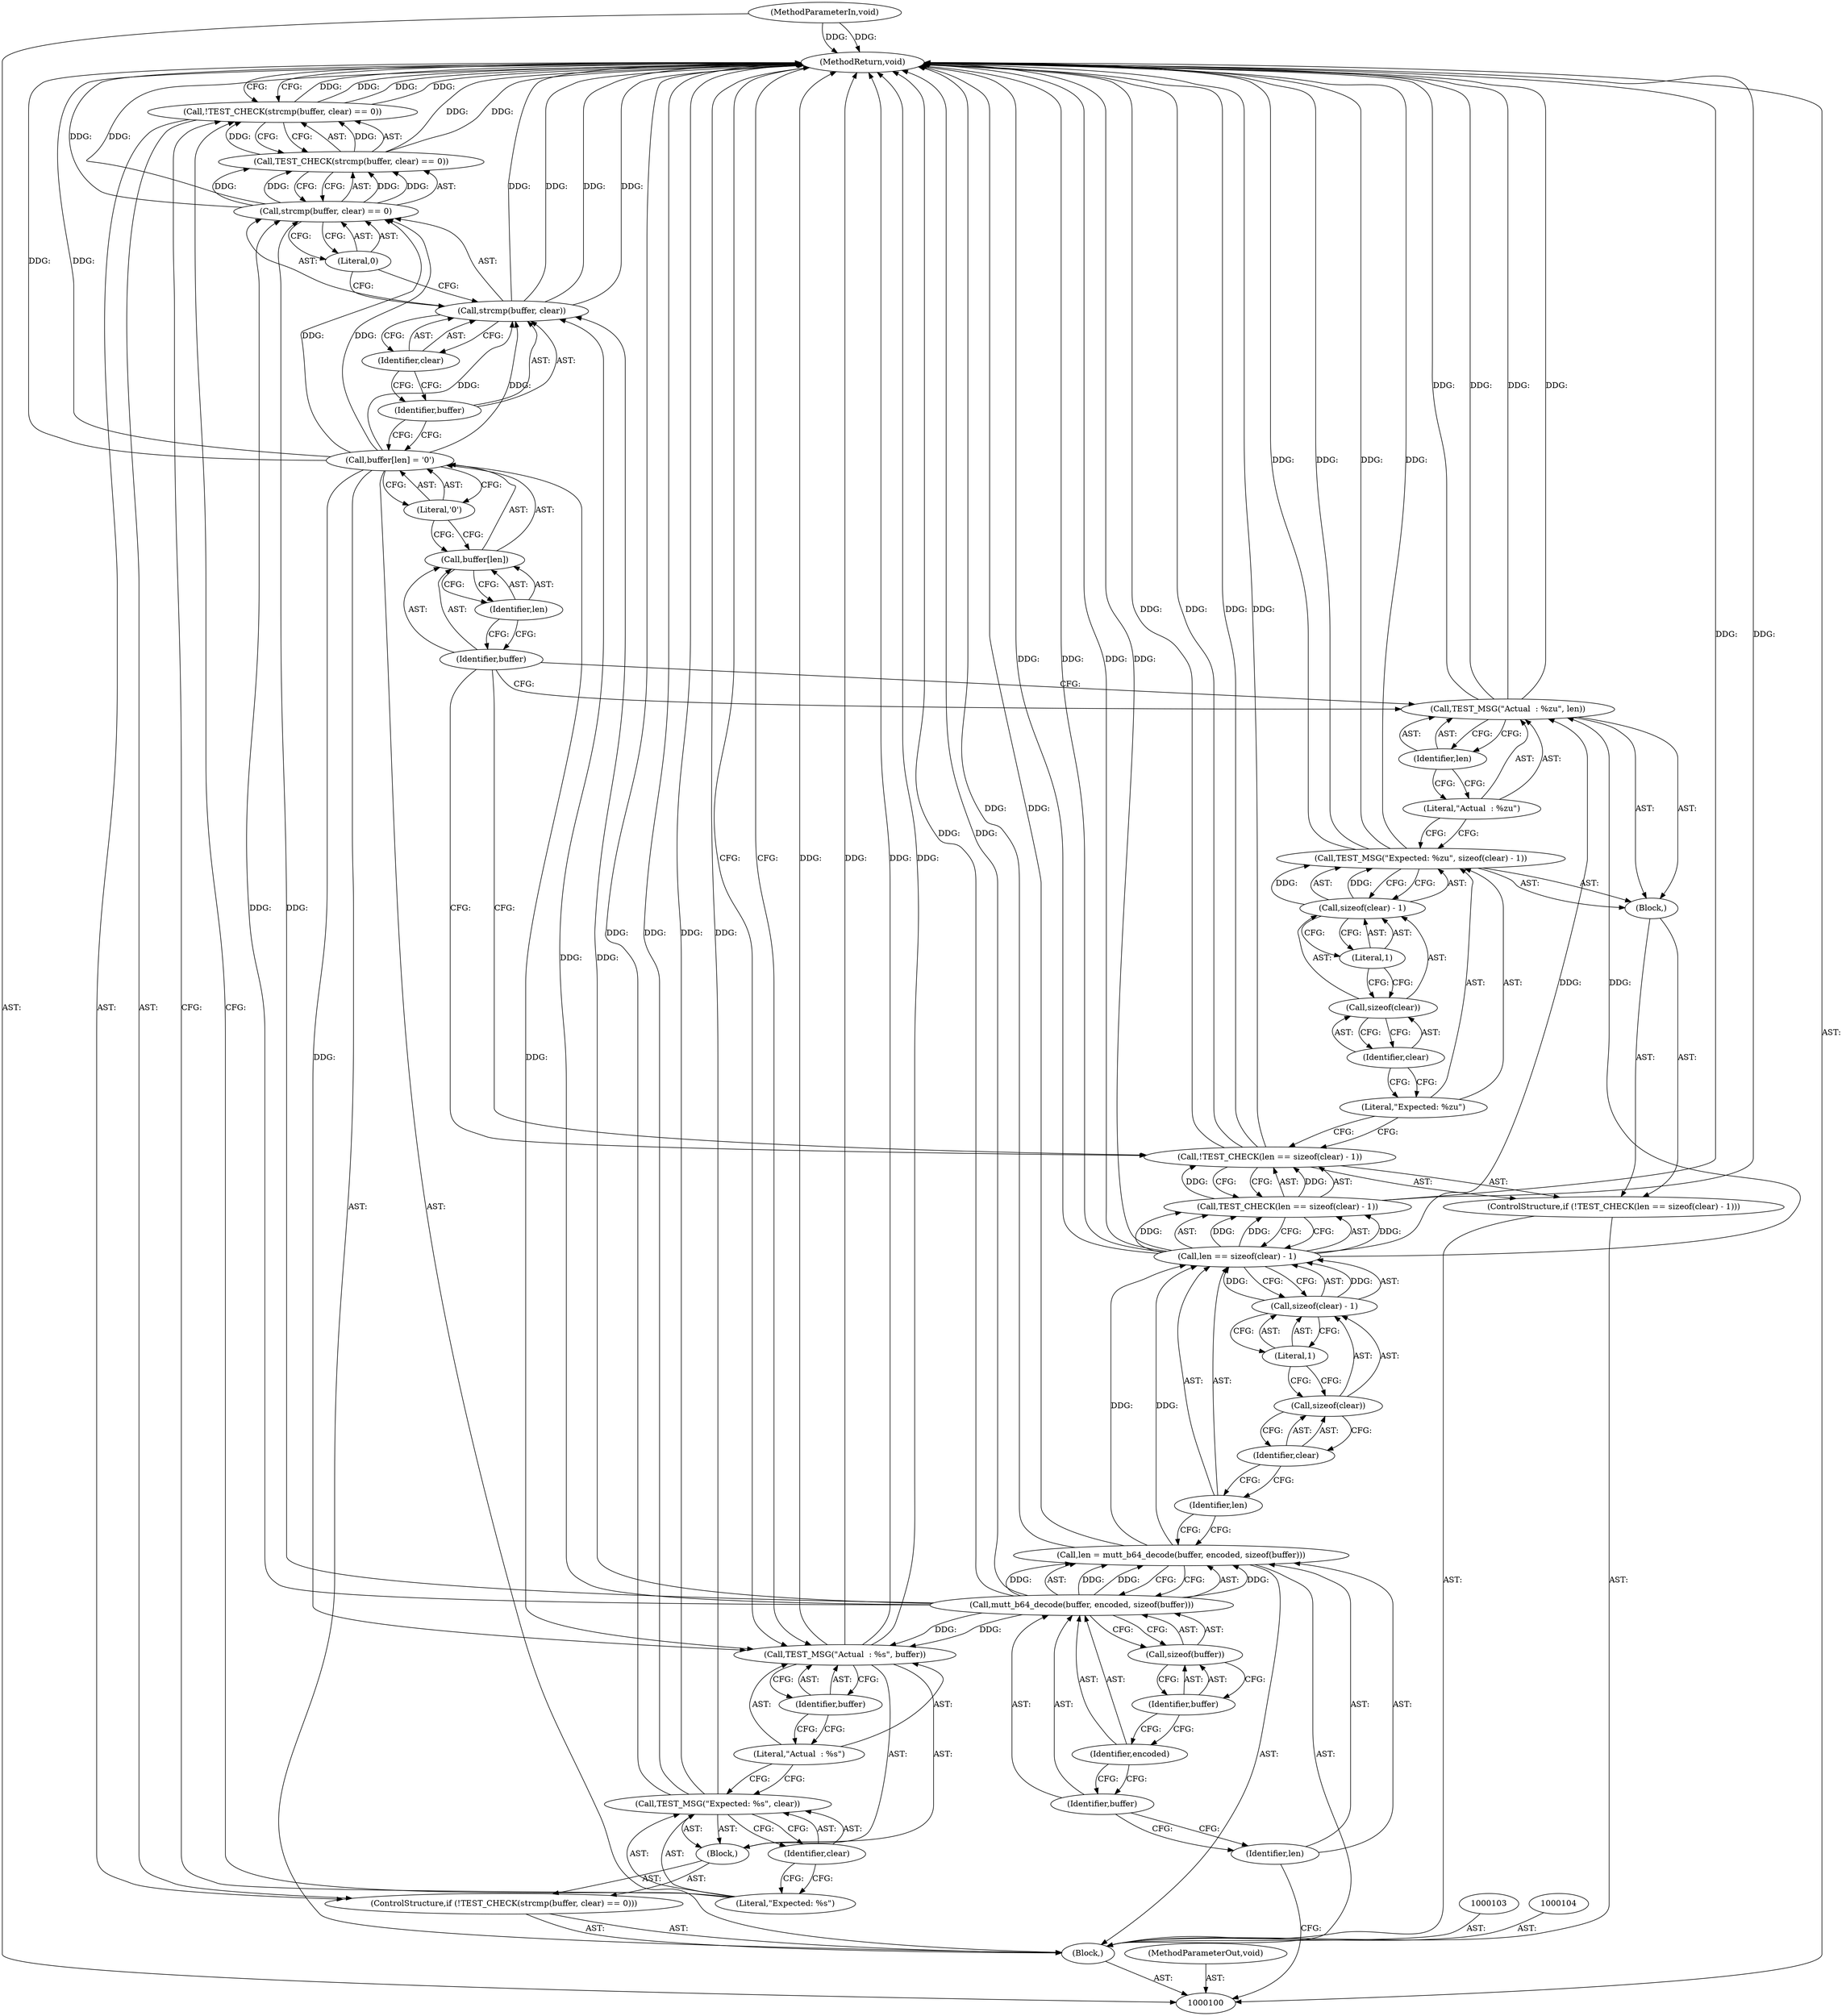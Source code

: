 digraph "0_neomutt_6f163e07ae68654d7ac5268cbb7565f6df79ad85_3" {
"1000151" [label="(MethodReturn,void)"];
"1000101" [label="(MethodParameterIn,void)"];
"1000207" [label="(MethodParameterOut,void)"];
"1000135" [label="(Literal,'\0')"];
"1000131" [label="(Call,buffer[len] = '\0')"];
"1000132" [label="(Call,buffer[len])"];
"1000133" [label="(Identifier,buffer)"];
"1000134" [label="(Identifier,len)"];
"1000139" [label="(Call,strcmp(buffer, clear) == 0)"];
"1000140" [label="(Call,strcmp(buffer, clear))"];
"1000136" [label="(ControlStructure,if (!TEST_CHECK(strcmp(buffer, clear) == 0)))"];
"1000141" [label="(Identifier,buffer)"];
"1000142" [label="(Identifier,clear)"];
"1000143" [label="(Literal,0)"];
"1000137" [label="(Call,!TEST_CHECK(strcmp(buffer, clear) == 0))"];
"1000138" [label="(Call,TEST_CHECK(strcmp(buffer, clear) == 0))"];
"1000144" [label="(Block,)"];
"1000146" [label="(Literal,\"Expected: %s\")"];
"1000147" [label="(Identifier,clear)"];
"1000145" [label="(Call,TEST_MSG(\"Expected: %s\", clear))"];
"1000149" [label="(Literal,\"Actual  : %s\")"];
"1000150" [label="(Identifier,buffer)"];
"1000148" [label="(Call,TEST_MSG(\"Actual  : %s\", buffer))"];
"1000102" [label="(Block,)"];
"1000107" [label="(Call,mutt_b64_decode(buffer, encoded, sizeof(buffer)))"];
"1000108" [label="(Identifier,buffer)"];
"1000109" [label="(Identifier,encoded)"];
"1000110" [label="(Call,sizeof(buffer))"];
"1000111" [label="(Identifier,buffer)"];
"1000105" [label="(Call,len = mutt_b64_decode(buffer, encoded, sizeof(buffer)))"];
"1000106" [label="(Identifier,len)"];
"1000115" [label="(Call,len == sizeof(clear) - 1)"];
"1000116" [label="(Identifier,len)"];
"1000117" [label="(Call,sizeof(clear) - 1)"];
"1000118" [label="(Call,sizeof(clear))"];
"1000112" [label="(ControlStructure,if (!TEST_CHECK(len == sizeof(clear) - 1)))"];
"1000119" [label="(Identifier,clear)"];
"1000120" [label="(Literal,1)"];
"1000113" [label="(Call,!TEST_CHECK(len == sizeof(clear) - 1))"];
"1000114" [label="(Call,TEST_CHECK(len == sizeof(clear) - 1))"];
"1000121" [label="(Block,)"];
"1000123" [label="(Literal,\"Expected: %zu\")"];
"1000124" [label="(Call,sizeof(clear) - 1)"];
"1000125" [label="(Call,sizeof(clear))"];
"1000126" [label="(Identifier,clear)"];
"1000127" [label="(Literal,1)"];
"1000122" [label="(Call,TEST_MSG(\"Expected: %zu\", sizeof(clear) - 1))"];
"1000129" [label="(Literal,\"Actual  : %zu\")"];
"1000130" [label="(Identifier,len)"];
"1000128" [label="(Call,TEST_MSG(\"Actual  : %zu\", len))"];
"1000151" -> "1000100"  [label="AST: "];
"1000151" -> "1000148"  [label="CFG: "];
"1000151" -> "1000137"  [label="CFG: "];
"1000115" -> "1000151"  [label="DDG: "];
"1000115" -> "1000151"  [label="DDG: "];
"1000128" -> "1000151"  [label="DDG: "];
"1000128" -> "1000151"  [label="DDG: "];
"1000140" -> "1000151"  [label="DDG: "];
"1000140" -> "1000151"  [label="DDG: "];
"1000105" -> "1000151"  [label="DDG: "];
"1000113" -> "1000151"  [label="DDG: "];
"1000113" -> "1000151"  [label="DDG: "];
"1000139" -> "1000151"  [label="DDG: "];
"1000114" -> "1000151"  [label="DDG: "];
"1000148" -> "1000151"  [label="DDG: "];
"1000148" -> "1000151"  [label="DDG: "];
"1000131" -> "1000151"  [label="DDG: "];
"1000138" -> "1000151"  [label="DDG: "];
"1000101" -> "1000151"  [label="DDG: "];
"1000122" -> "1000151"  [label="DDG: "];
"1000122" -> "1000151"  [label="DDG: "];
"1000145" -> "1000151"  [label="DDG: "];
"1000145" -> "1000151"  [label="DDG: "];
"1000137" -> "1000151"  [label="DDG: "];
"1000137" -> "1000151"  [label="DDG: "];
"1000107" -> "1000151"  [label="DDG: "];
"1000101" -> "1000100"  [label="AST: "];
"1000101" -> "1000151"  [label="DDG: "];
"1000207" -> "1000100"  [label="AST: "];
"1000135" -> "1000131"  [label="AST: "];
"1000135" -> "1000132"  [label="CFG: "];
"1000131" -> "1000135"  [label="CFG: "];
"1000131" -> "1000102"  [label="AST: "];
"1000131" -> "1000135"  [label="CFG: "];
"1000132" -> "1000131"  [label="AST: "];
"1000135" -> "1000131"  [label="AST: "];
"1000141" -> "1000131"  [label="CFG: "];
"1000131" -> "1000151"  [label="DDG: "];
"1000131" -> "1000139"  [label="DDG: "];
"1000131" -> "1000140"  [label="DDG: "];
"1000131" -> "1000148"  [label="DDG: "];
"1000132" -> "1000131"  [label="AST: "];
"1000132" -> "1000134"  [label="CFG: "];
"1000133" -> "1000132"  [label="AST: "];
"1000134" -> "1000132"  [label="AST: "];
"1000135" -> "1000132"  [label="CFG: "];
"1000133" -> "1000132"  [label="AST: "];
"1000133" -> "1000128"  [label="CFG: "];
"1000133" -> "1000113"  [label="CFG: "];
"1000134" -> "1000133"  [label="CFG: "];
"1000134" -> "1000132"  [label="AST: "];
"1000134" -> "1000133"  [label="CFG: "];
"1000132" -> "1000134"  [label="CFG: "];
"1000139" -> "1000138"  [label="AST: "];
"1000139" -> "1000143"  [label="CFG: "];
"1000140" -> "1000139"  [label="AST: "];
"1000143" -> "1000139"  [label="AST: "];
"1000138" -> "1000139"  [label="CFG: "];
"1000139" -> "1000151"  [label="DDG: "];
"1000139" -> "1000138"  [label="DDG: "];
"1000139" -> "1000138"  [label="DDG: "];
"1000107" -> "1000139"  [label="DDG: "];
"1000131" -> "1000139"  [label="DDG: "];
"1000140" -> "1000139"  [label="AST: "];
"1000140" -> "1000142"  [label="CFG: "];
"1000141" -> "1000140"  [label="AST: "];
"1000142" -> "1000140"  [label="AST: "];
"1000143" -> "1000140"  [label="CFG: "];
"1000140" -> "1000151"  [label="DDG: "];
"1000140" -> "1000151"  [label="DDG: "];
"1000107" -> "1000140"  [label="DDG: "];
"1000131" -> "1000140"  [label="DDG: "];
"1000136" -> "1000102"  [label="AST: "];
"1000137" -> "1000136"  [label="AST: "];
"1000144" -> "1000136"  [label="AST: "];
"1000141" -> "1000140"  [label="AST: "];
"1000141" -> "1000131"  [label="CFG: "];
"1000142" -> "1000141"  [label="CFG: "];
"1000142" -> "1000140"  [label="AST: "];
"1000142" -> "1000141"  [label="CFG: "];
"1000140" -> "1000142"  [label="CFG: "];
"1000143" -> "1000139"  [label="AST: "];
"1000143" -> "1000140"  [label="CFG: "];
"1000139" -> "1000143"  [label="CFG: "];
"1000137" -> "1000136"  [label="AST: "];
"1000137" -> "1000138"  [label="CFG: "];
"1000138" -> "1000137"  [label="AST: "];
"1000146" -> "1000137"  [label="CFG: "];
"1000151" -> "1000137"  [label="CFG: "];
"1000137" -> "1000151"  [label="DDG: "];
"1000137" -> "1000151"  [label="DDG: "];
"1000138" -> "1000137"  [label="DDG: "];
"1000138" -> "1000137"  [label="AST: "];
"1000138" -> "1000139"  [label="CFG: "];
"1000139" -> "1000138"  [label="AST: "];
"1000137" -> "1000138"  [label="CFG: "];
"1000138" -> "1000151"  [label="DDG: "];
"1000138" -> "1000137"  [label="DDG: "];
"1000139" -> "1000138"  [label="DDG: "];
"1000139" -> "1000138"  [label="DDG: "];
"1000144" -> "1000136"  [label="AST: "];
"1000145" -> "1000144"  [label="AST: "];
"1000148" -> "1000144"  [label="AST: "];
"1000146" -> "1000145"  [label="AST: "];
"1000146" -> "1000137"  [label="CFG: "];
"1000147" -> "1000146"  [label="CFG: "];
"1000147" -> "1000145"  [label="AST: "];
"1000147" -> "1000146"  [label="CFG: "];
"1000145" -> "1000147"  [label="CFG: "];
"1000145" -> "1000144"  [label="AST: "];
"1000145" -> "1000147"  [label="CFG: "];
"1000146" -> "1000145"  [label="AST: "];
"1000147" -> "1000145"  [label="AST: "];
"1000149" -> "1000145"  [label="CFG: "];
"1000145" -> "1000151"  [label="DDG: "];
"1000145" -> "1000151"  [label="DDG: "];
"1000149" -> "1000148"  [label="AST: "];
"1000149" -> "1000145"  [label="CFG: "];
"1000150" -> "1000149"  [label="CFG: "];
"1000150" -> "1000148"  [label="AST: "];
"1000150" -> "1000149"  [label="CFG: "];
"1000148" -> "1000150"  [label="CFG: "];
"1000148" -> "1000144"  [label="AST: "];
"1000148" -> "1000150"  [label="CFG: "];
"1000149" -> "1000148"  [label="AST: "];
"1000150" -> "1000148"  [label="AST: "];
"1000151" -> "1000148"  [label="CFG: "];
"1000148" -> "1000151"  [label="DDG: "];
"1000148" -> "1000151"  [label="DDG: "];
"1000131" -> "1000148"  [label="DDG: "];
"1000107" -> "1000148"  [label="DDG: "];
"1000102" -> "1000100"  [label="AST: "];
"1000103" -> "1000102"  [label="AST: "];
"1000104" -> "1000102"  [label="AST: "];
"1000105" -> "1000102"  [label="AST: "];
"1000112" -> "1000102"  [label="AST: "];
"1000131" -> "1000102"  [label="AST: "];
"1000136" -> "1000102"  [label="AST: "];
"1000107" -> "1000105"  [label="AST: "];
"1000107" -> "1000110"  [label="CFG: "];
"1000108" -> "1000107"  [label="AST: "];
"1000109" -> "1000107"  [label="AST: "];
"1000110" -> "1000107"  [label="AST: "];
"1000105" -> "1000107"  [label="CFG: "];
"1000107" -> "1000151"  [label="DDG: "];
"1000107" -> "1000105"  [label="DDG: "];
"1000107" -> "1000105"  [label="DDG: "];
"1000107" -> "1000139"  [label="DDG: "];
"1000107" -> "1000140"  [label="DDG: "];
"1000107" -> "1000148"  [label="DDG: "];
"1000108" -> "1000107"  [label="AST: "];
"1000108" -> "1000106"  [label="CFG: "];
"1000109" -> "1000108"  [label="CFG: "];
"1000109" -> "1000107"  [label="AST: "];
"1000109" -> "1000108"  [label="CFG: "];
"1000111" -> "1000109"  [label="CFG: "];
"1000110" -> "1000107"  [label="AST: "];
"1000110" -> "1000111"  [label="CFG: "];
"1000111" -> "1000110"  [label="AST: "];
"1000107" -> "1000110"  [label="CFG: "];
"1000111" -> "1000110"  [label="AST: "];
"1000111" -> "1000109"  [label="CFG: "];
"1000110" -> "1000111"  [label="CFG: "];
"1000105" -> "1000102"  [label="AST: "];
"1000105" -> "1000107"  [label="CFG: "];
"1000106" -> "1000105"  [label="AST: "];
"1000107" -> "1000105"  [label="AST: "];
"1000116" -> "1000105"  [label="CFG: "];
"1000105" -> "1000151"  [label="DDG: "];
"1000107" -> "1000105"  [label="DDG: "];
"1000107" -> "1000105"  [label="DDG: "];
"1000105" -> "1000115"  [label="DDG: "];
"1000106" -> "1000105"  [label="AST: "];
"1000106" -> "1000100"  [label="CFG: "];
"1000108" -> "1000106"  [label="CFG: "];
"1000115" -> "1000114"  [label="AST: "];
"1000115" -> "1000117"  [label="CFG: "];
"1000116" -> "1000115"  [label="AST: "];
"1000117" -> "1000115"  [label="AST: "];
"1000114" -> "1000115"  [label="CFG: "];
"1000115" -> "1000151"  [label="DDG: "];
"1000115" -> "1000151"  [label="DDG: "];
"1000115" -> "1000114"  [label="DDG: "];
"1000115" -> "1000114"  [label="DDG: "];
"1000105" -> "1000115"  [label="DDG: "];
"1000117" -> "1000115"  [label="DDG: "];
"1000115" -> "1000128"  [label="DDG: "];
"1000116" -> "1000115"  [label="AST: "];
"1000116" -> "1000105"  [label="CFG: "];
"1000119" -> "1000116"  [label="CFG: "];
"1000117" -> "1000115"  [label="AST: "];
"1000117" -> "1000120"  [label="CFG: "];
"1000118" -> "1000117"  [label="AST: "];
"1000120" -> "1000117"  [label="AST: "];
"1000115" -> "1000117"  [label="CFG: "];
"1000117" -> "1000115"  [label="DDG: "];
"1000118" -> "1000117"  [label="AST: "];
"1000118" -> "1000119"  [label="CFG: "];
"1000119" -> "1000118"  [label="AST: "];
"1000120" -> "1000118"  [label="CFG: "];
"1000112" -> "1000102"  [label="AST: "];
"1000113" -> "1000112"  [label="AST: "];
"1000121" -> "1000112"  [label="AST: "];
"1000119" -> "1000118"  [label="AST: "];
"1000119" -> "1000116"  [label="CFG: "];
"1000118" -> "1000119"  [label="CFG: "];
"1000120" -> "1000117"  [label="AST: "];
"1000120" -> "1000118"  [label="CFG: "];
"1000117" -> "1000120"  [label="CFG: "];
"1000113" -> "1000112"  [label="AST: "];
"1000113" -> "1000114"  [label="CFG: "];
"1000114" -> "1000113"  [label="AST: "];
"1000123" -> "1000113"  [label="CFG: "];
"1000133" -> "1000113"  [label="CFG: "];
"1000113" -> "1000151"  [label="DDG: "];
"1000113" -> "1000151"  [label="DDG: "];
"1000114" -> "1000113"  [label="DDG: "];
"1000114" -> "1000113"  [label="AST: "];
"1000114" -> "1000115"  [label="CFG: "];
"1000115" -> "1000114"  [label="AST: "];
"1000113" -> "1000114"  [label="CFG: "];
"1000114" -> "1000151"  [label="DDG: "];
"1000114" -> "1000113"  [label="DDG: "];
"1000115" -> "1000114"  [label="DDG: "];
"1000115" -> "1000114"  [label="DDG: "];
"1000121" -> "1000112"  [label="AST: "];
"1000122" -> "1000121"  [label="AST: "];
"1000128" -> "1000121"  [label="AST: "];
"1000123" -> "1000122"  [label="AST: "];
"1000123" -> "1000113"  [label="CFG: "];
"1000126" -> "1000123"  [label="CFG: "];
"1000124" -> "1000122"  [label="AST: "];
"1000124" -> "1000127"  [label="CFG: "];
"1000125" -> "1000124"  [label="AST: "];
"1000127" -> "1000124"  [label="AST: "];
"1000122" -> "1000124"  [label="CFG: "];
"1000124" -> "1000122"  [label="DDG: "];
"1000125" -> "1000124"  [label="AST: "];
"1000125" -> "1000126"  [label="CFG: "];
"1000126" -> "1000125"  [label="AST: "];
"1000127" -> "1000125"  [label="CFG: "];
"1000126" -> "1000125"  [label="AST: "];
"1000126" -> "1000123"  [label="CFG: "];
"1000125" -> "1000126"  [label="CFG: "];
"1000127" -> "1000124"  [label="AST: "];
"1000127" -> "1000125"  [label="CFG: "];
"1000124" -> "1000127"  [label="CFG: "];
"1000122" -> "1000121"  [label="AST: "];
"1000122" -> "1000124"  [label="CFG: "];
"1000123" -> "1000122"  [label="AST: "];
"1000124" -> "1000122"  [label="AST: "];
"1000129" -> "1000122"  [label="CFG: "];
"1000122" -> "1000151"  [label="DDG: "];
"1000122" -> "1000151"  [label="DDG: "];
"1000124" -> "1000122"  [label="DDG: "];
"1000129" -> "1000128"  [label="AST: "];
"1000129" -> "1000122"  [label="CFG: "];
"1000130" -> "1000129"  [label="CFG: "];
"1000130" -> "1000128"  [label="AST: "];
"1000130" -> "1000129"  [label="CFG: "];
"1000128" -> "1000130"  [label="CFG: "];
"1000128" -> "1000121"  [label="AST: "];
"1000128" -> "1000130"  [label="CFG: "];
"1000129" -> "1000128"  [label="AST: "];
"1000130" -> "1000128"  [label="AST: "];
"1000133" -> "1000128"  [label="CFG: "];
"1000128" -> "1000151"  [label="DDG: "];
"1000128" -> "1000151"  [label="DDG: "];
"1000115" -> "1000128"  [label="DDG: "];
}
